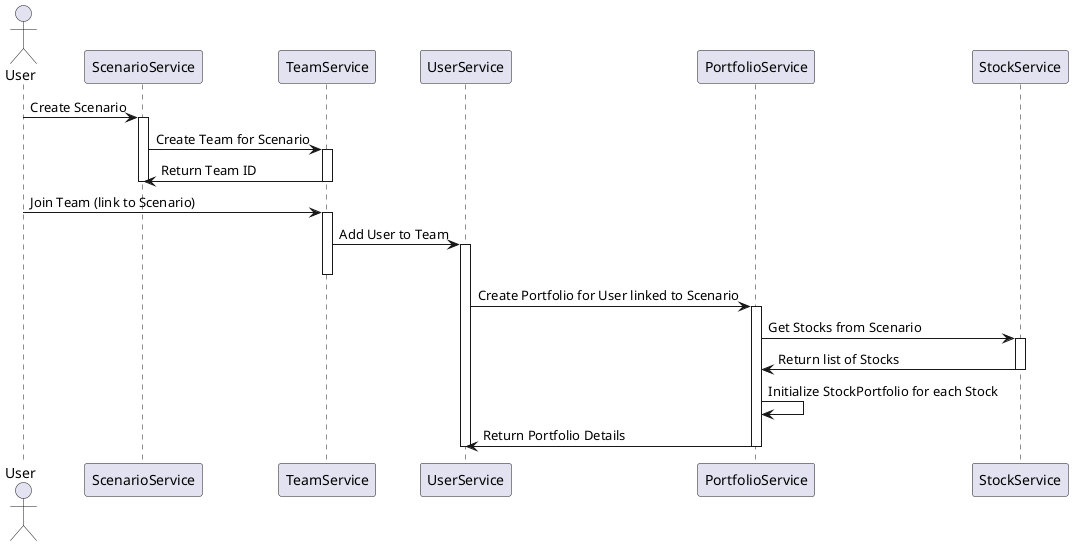 @startuml
actor User
participant "ScenarioService" as ScenarioService
participant "TeamService" as TeamService
participant "UserService" as UserService
participant "PortfolioService" as PortfolioService
participant "StockService" as StockService

User -> ScenarioService: Create Scenario
activate ScenarioService
ScenarioService -> TeamService: Create Team for Scenario
activate TeamService
TeamService -> ScenarioService: Return Team ID
deactivate TeamService
deactivate ScenarioService

User -> TeamService: Join Team (link to Scenario)
activate TeamService
TeamService -> UserService: Add User to Team
activate UserService
deactivate TeamService

UserService -> PortfolioService: Create Portfolio for User linked to Scenario
activate PortfolioService
PortfolioService -> StockService: Get Stocks from Scenario
activate StockService
StockService -> PortfolioService: Return list of Stocks
deactivate StockService

PortfolioService -> PortfolioService: Initialize StockPortfolio for each Stock
PortfolioService -> UserService: Return Portfolio Details
deactivate PortfolioService
deactivate UserService
@enduml